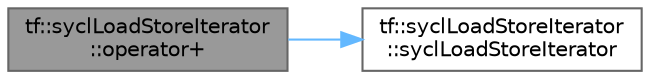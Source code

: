 digraph "tf::syclLoadStoreIterator::operator+"
{
 // LATEX_PDF_SIZE
  bgcolor="transparent";
  edge [fontname=Helvetica,fontsize=10,labelfontname=Helvetica,labelfontsize=10];
  node [fontname=Helvetica,fontsize=10,shape=box,height=0.2,width=0.4];
  rankdir="LR";
  Node1 [id="Node000001",label="tf::syclLoadStoreIterator\l::operator+",height=0.2,width=0.4,color="gray40", fillcolor="grey60", style="filled", fontcolor="black",tooltip=" "];
  Node1 -> Node2 [id="edge1_Node000001_Node000002",color="steelblue1",style="solid",tooltip=" "];
  Node2 [id="Node000002",label="tf::syclLoadStoreIterator\l::syclLoadStoreIterator",height=0.2,width=0.4,color="grey40", fillcolor="white", style="filled",URL="$structtf_1_1sycl_load_store_iterator.html#a54cb25f1d2f6a654fd217253cc32924d",tooltip=" "];
}
